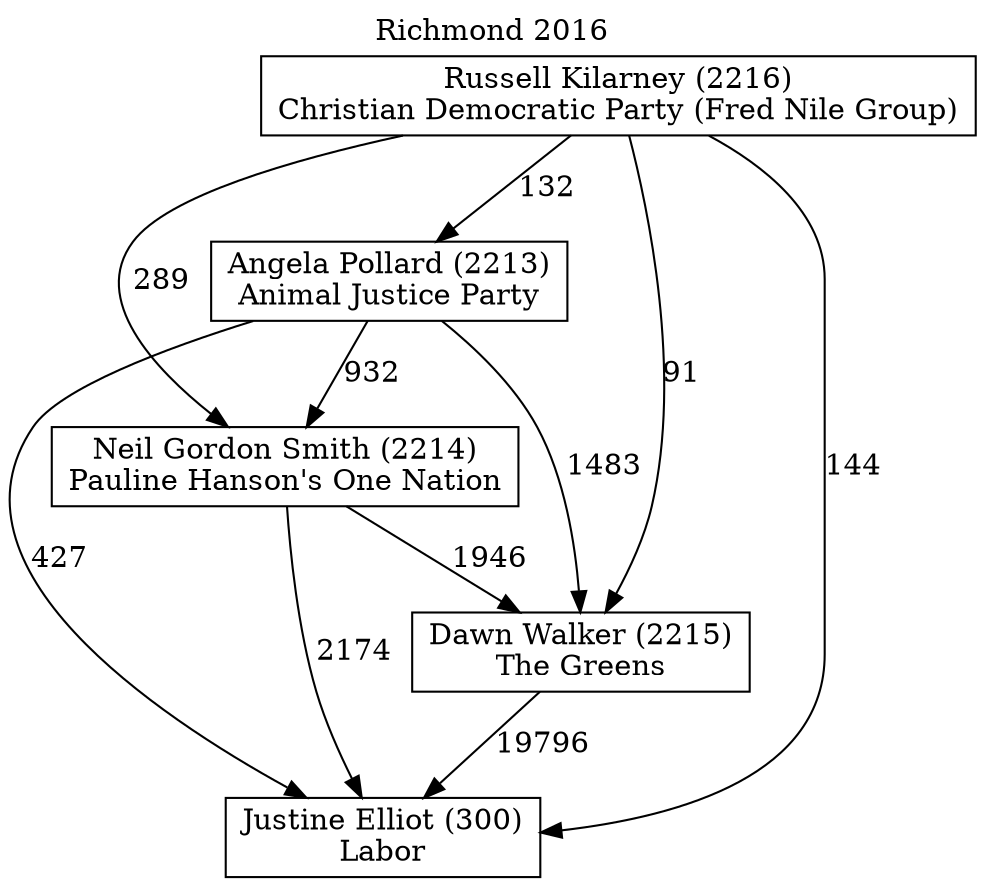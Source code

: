 // House preference flow
digraph "Justine Elliot (300)_Richmond_2016" {
	graph [label="Richmond 2016" labelloc=t mclimit=10]
	node [shape=box]
	"Angela Pollard (2213)" [label="Angela Pollard (2213)
Animal Justice Party"]
	"Dawn Walker (2215)" [label="Dawn Walker (2215)
The Greens"]
	"Justine Elliot (300)" [label="Justine Elliot (300)
Labor"]
	"Neil Gordon Smith (2214)" [label="Neil Gordon Smith (2214)
Pauline Hanson's One Nation"]
	"Russell Kilarney (2216)" [label="Russell Kilarney (2216)
Christian Democratic Party (Fred Nile Group)"]
	"Angela Pollard (2213)" -> "Dawn Walker (2215)" [label=1483]
	"Angela Pollard (2213)" -> "Justine Elliot (300)" [label=427]
	"Angela Pollard (2213)" -> "Neil Gordon Smith (2214)" [label=932]
	"Dawn Walker (2215)" -> "Justine Elliot (300)" [label=19796]
	"Neil Gordon Smith (2214)" -> "Dawn Walker (2215)" [label=1946]
	"Neil Gordon Smith (2214)" -> "Justine Elliot (300)" [label=2174]
	"Russell Kilarney (2216)" -> "Angela Pollard (2213)" [label=132]
	"Russell Kilarney (2216)" -> "Dawn Walker (2215)" [label=91]
	"Russell Kilarney (2216)" -> "Justine Elliot (300)" [label=144]
	"Russell Kilarney (2216)" -> "Neil Gordon Smith (2214)" [label=289]
}
